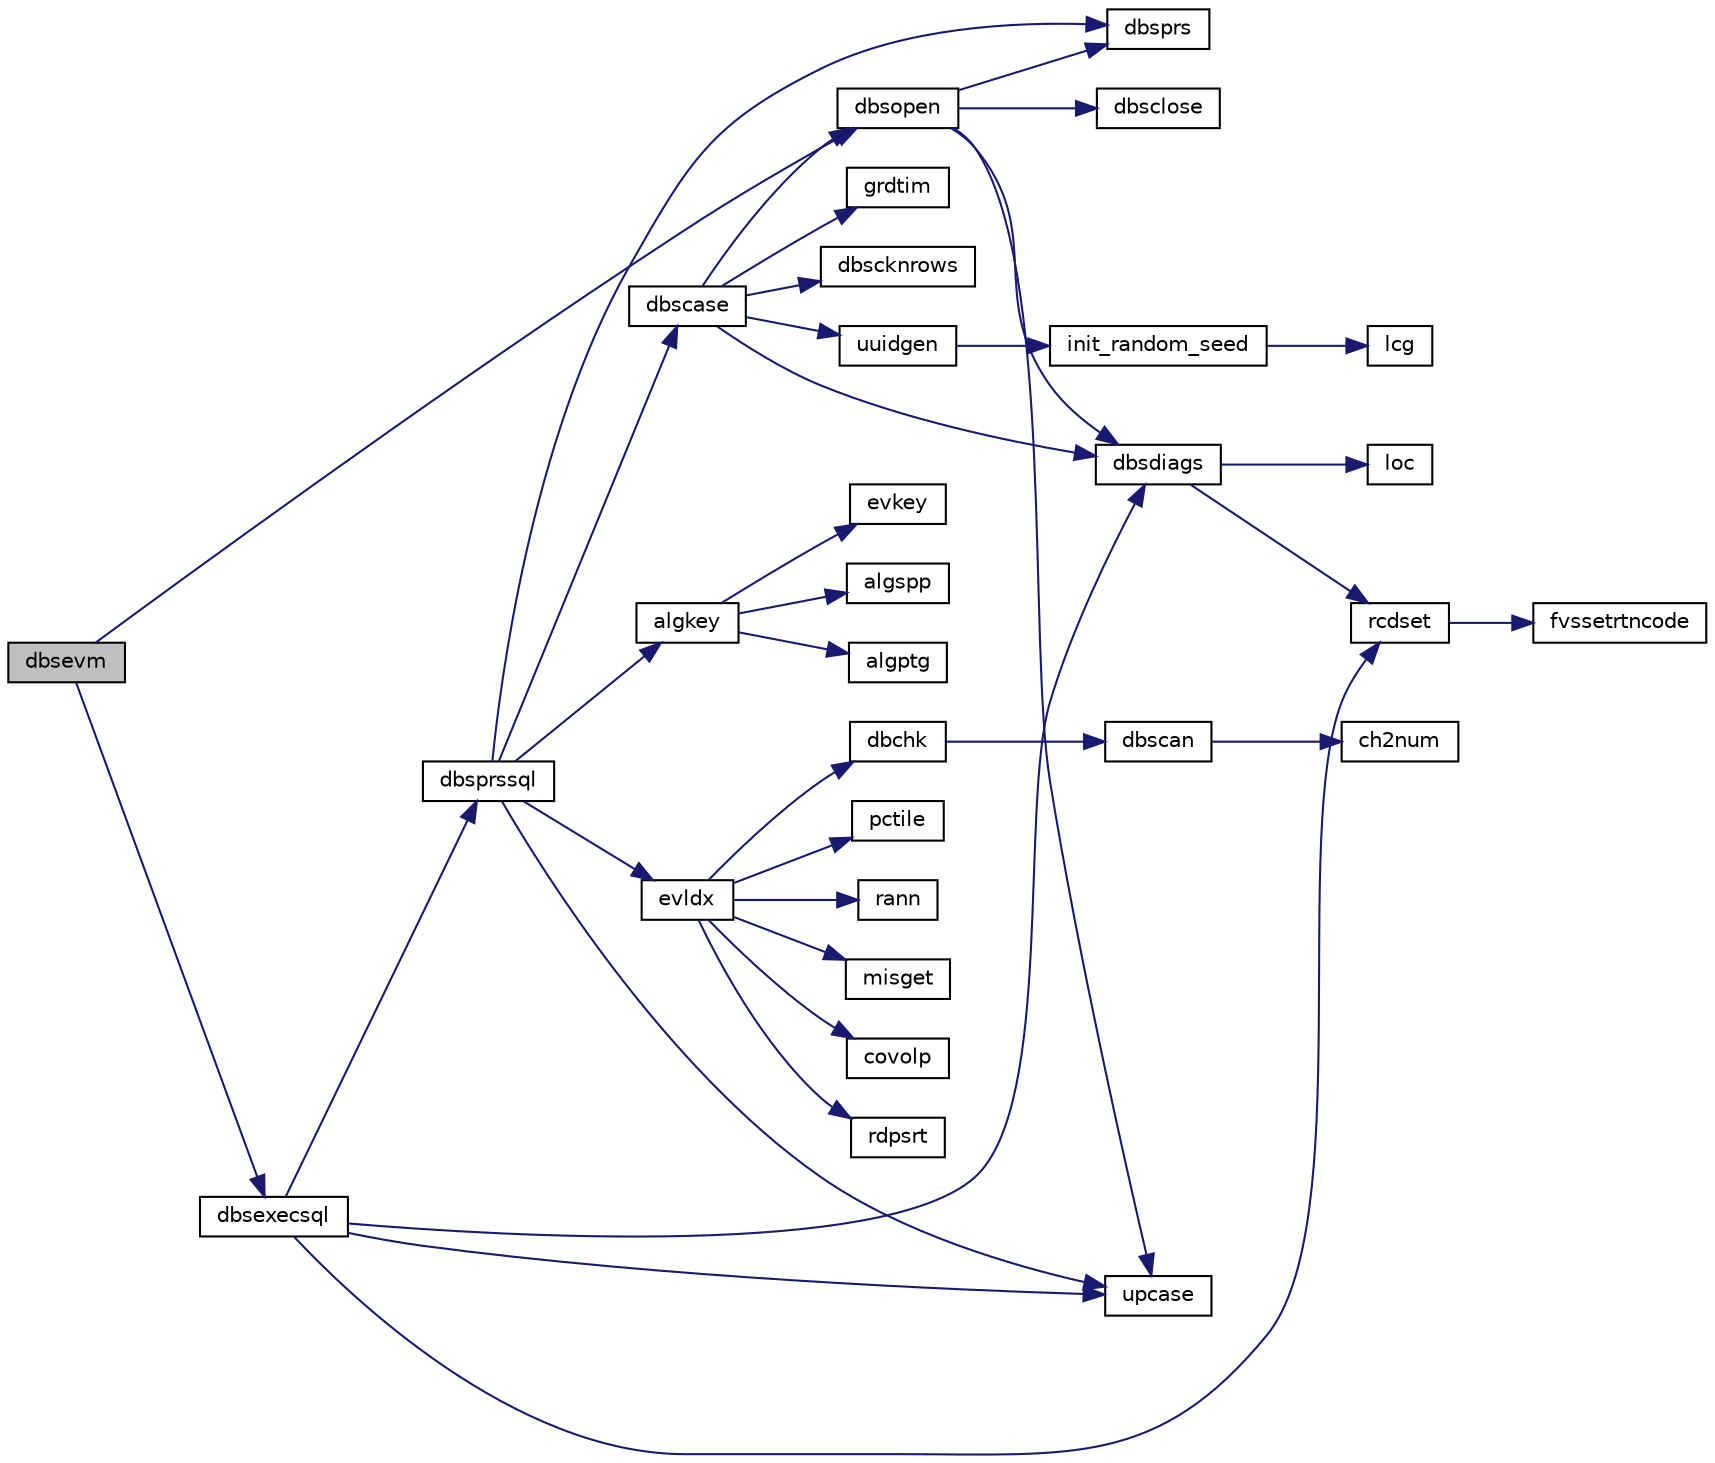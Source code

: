 digraph "dbsevm"
{
  edge [fontname="Helvetica",fontsize="10",labelfontname="Helvetica",labelfontsize="10"];
  node [fontname="Helvetica",fontsize="10",shape=record];
  rankdir="LR";
  Node1 [label="dbsevm",height=0.2,width=0.4,color="black", fillcolor="grey75", style="filled", fontcolor="black"];
  Node1 -> Node2 [color="midnightblue",fontsize="10",style="solid",fontname="Helvetica"];
  Node2 [label="dbsopen",height=0.2,width=0.4,color="black", fillcolor="white", style="filled",URL="$dbsopen_8f.html#a3e8dabe730ff2a86c085489e3e88b637"];
  Node2 -> Node3 [color="midnightblue",fontsize="10",style="solid",fontname="Helvetica"];
  Node3 [label="dbsclose",height=0.2,width=0.4,color="black", fillcolor="white", style="filled",URL="$dbsclose_8f.html#aed2197b8dac3e7cc05ea998c5322bca4"];
  Node2 -> Node4 [color="midnightblue",fontsize="10",style="solid",fontname="Helvetica"];
  Node4 [label="upcase",height=0.2,width=0.4,color="black", fillcolor="white", style="filled",URL="$upcase_8f.html#a412a50f91650f78ed984862cdcd7a60d"];
  Node2 -> Node5 [color="midnightblue",fontsize="10",style="solid",fontname="Helvetica"];
  Node5 [label="dbsprs",height=0.2,width=0.4,color="black", fillcolor="white", style="filled",URL="$dbsprs_8f.html#a115f4b725c9a25082da8a39e199486cf"];
  Node2 -> Node6 [color="midnightblue",fontsize="10",style="solid",fontname="Helvetica"];
  Node6 [label="dbsdiags",height=0.2,width=0.4,color="black", fillcolor="white", style="filled",URL="$dbsdiags_8f.html#a15a17a1fbf3da59a37155705f6dc1d98"];
  Node6 -> Node7 [color="midnightblue",fontsize="10",style="solid",fontname="Helvetica"];
  Node7 [label="loc",height=0.2,width=0.4,color="black", fillcolor="white", style="filled",URL="$bur__brn_8c.html#a3c8b7f0fcc184328ecbdff756e8bb21a"];
  Node6 -> Node8 [color="midnightblue",fontsize="10",style="solid",fontname="Helvetica"];
  Node8 [label="rcdset",height=0.2,width=0.4,color="black", fillcolor="white", style="filled",URL="$rcdset_8f.html#a1dba8a40ee085d920a3ebb27fcd34a59"];
  Node8 -> Node9 [color="midnightblue",fontsize="10",style="solid",fontname="Helvetica"];
  Node9 [label="fvssetrtncode",height=0.2,width=0.4,color="black", fillcolor="white", style="filled",URL="$cmdline_8f.html#a079170808ee3336a99645e9e57dfe5a9"];
  Node1 -> Node10 [color="midnightblue",fontsize="10",style="solid",fontname="Helvetica"];
  Node10 [label="dbsexecsql",height=0.2,width=0.4,color="black", fillcolor="white", style="filled",URL="$dbsexecsql_8f.html#ac376580edc459e93bb99d4da1803c1a5"];
  Node10 -> Node11 [color="midnightblue",fontsize="10",style="solid",fontname="Helvetica"];
  Node11 [label="dbsprssql",height=0.2,width=0.4,color="black", fillcolor="white", style="filled",URL="$dbsprssql_8f.html#afccfe81991496d83f08690da1ebec7bf"];
  Node11 -> Node5 [color="midnightblue",fontsize="10",style="solid",fontname="Helvetica"];
  Node11 -> Node4 [color="midnightblue",fontsize="10",style="solid",fontname="Helvetica"];
  Node11 -> Node12 [color="midnightblue",fontsize="10",style="solid",fontname="Helvetica"];
  Node12 [label="dbscase",height=0.2,width=0.4,color="black", fillcolor="white", style="filled",URL="$dbscase_8f.html#a245165c65b7faa315380a4704d9a2acb"];
  Node12 -> Node13 [color="midnightblue",fontsize="10",style="solid",fontname="Helvetica"];
  Node13 [label="grdtim",height=0.2,width=0.4,color="black", fillcolor="white", style="filled",URL="$grdtim_8f.html#ad10217068165ab4b799e84db9a37e052"];
  Node12 -> Node2 [color="midnightblue",fontsize="10",style="solid",fontname="Helvetica"];
  Node12 -> Node6 [color="midnightblue",fontsize="10",style="solid",fontname="Helvetica"];
  Node12 -> Node14 [color="midnightblue",fontsize="10",style="solid",fontname="Helvetica"];
  Node14 [label="dbscknrows",height=0.2,width=0.4,color="black", fillcolor="white", style="filled",URL="$dbscknrows_8f.html#ac66e1b51447683e5f478285853226665"];
  Node12 -> Node15 [color="midnightblue",fontsize="10",style="solid",fontname="Helvetica"];
  Node15 [label="uuidgen",height=0.2,width=0.4,color="black", fillcolor="white", style="filled",URL="$uuidgen_8f.html#a46f32e368f6aef2de2f1d5f13b542ef5"];
  Node15 -> Node16 [color="midnightblue",fontsize="10",style="solid",fontname="Helvetica"];
  Node16 [label="init_random_seed",height=0.2,width=0.4,color="black", fillcolor="white", style="filled",URL="$uuidgen_8f.html#a683a42362f933d86450f8e79e7d9452b"];
  Node16 -> Node17 [color="midnightblue",fontsize="10",style="solid",fontname="Helvetica"];
  Node17 [label="lcg",height=0.2,width=0.4,color="black", fillcolor="white", style="filled",URL="$uuidgen_8f.html#a9f48bad95c20db482c161f1b1195e7a6"];
  Node11 -> Node18 [color="midnightblue",fontsize="10",style="solid",fontname="Helvetica"];
  Node18 [label="algkey",height=0.2,width=0.4,color="black", fillcolor="white", style="filled",URL="$algkey_8f.html#af4ec0db3053891bbd430e63da8431e46"];
  Node18 -> Node19 [color="midnightblue",fontsize="10",style="solid",fontname="Helvetica"];
  Node19 [label="algspp",height=0.2,width=0.4,color="black", fillcolor="white", style="filled",URL="$algspp_8f.html#a168daddd8cea4fb5a0d4c73c96e0bbdc"];
  Node18 -> Node20 [color="midnightblue",fontsize="10",style="solid",fontname="Helvetica"];
  Node20 [label="algptg",height=0.2,width=0.4,color="black", fillcolor="white", style="filled",URL="$algptg_8f.html#a41145d20a0141322326ff4e9f12d821d"];
  Node18 -> Node21 [color="midnightblue",fontsize="10",style="solid",fontname="Helvetica"];
  Node21 [label="evkey",height=0.2,width=0.4,color="black", fillcolor="white", style="filled",URL="$evkey_8f.html#aedd8146bb059fc0ecc495668293a50e3"];
  Node11 -> Node22 [color="midnightblue",fontsize="10",style="solid",fontname="Helvetica"];
  Node22 [label="evldx",height=0.2,width=0.4,color="black", fillcolor="white", style="filled",URL="$evldx_8f.html#adb0d63ac59f362dfb6e7b6cf34509669"];
  Node22 -> Node23 [color="midnightblue",fontsize="10",style="solid",fontname="Helvetica"];
  Node23 [label="rann",height=0.2,width=0.4,color="black", fillcolor="white", style="filled",URL="$rann_8f.html#adcf580f559b80223c24308901aeda3c0"];
  Node22 -> Node24 [color="midnightblue",fontsize="10",style="solid",fontname="Helvetica"];
  Node24 [label="dbchk",height=0.2,width=0.4,color="black", fillcolor="white", style="filled",URL="$dbchk_8f.html#a50e82b8d87ebaeb63d8e1abab05bc20b"];
  Node24 -> Node25 [color="midnightblue",fontsize="10",style="solid",fontname="Helvetica"];
  Node25 [label="dbscan",height=0.2,width=0.4,color="black", fillcolor="white", style="filled",URL="$dbscan_8f.html#a18f1eb65a1dbf6141e44b1ac4a10757e"];
  Node25 -> Node26 [color="midnightblue",fontsize="10",style="solid",fontname="Helvetica"];
  Node26 [label="ch2num",height=0.2,width=0.4,color="black", fillcolor="white", style="filled",URL="$ch2num_8f.html#acc5a9987290b4e6c8cfe65bd2cd93540"];
  Node22 -> Node27 [color="midnightblue",fontsize="10",style="solid",fontname="Helvetica"];
  Node27 [label="misget",height=0.2,width=0.4,color="black", fillcolor="white", style="filled",URL="$misget_8f.html#a1287765232a4e41af838bb4967b34007"];
  Node22 -> Node28 [color="midnightblue",fontsize="10",style="solid",fontname="Helvetica"];
  Node28 [label="covolp",height=0.2,width=0.4,color="black", fillcolor="white", style="filled",URL="$covolp_8f.html#a03e184cd2613360b70dd021f8da2f5d6"];
  Node22 -> Node29 [color="midnightblue",fontsize="10",style="solid",fontname="Helvetica"];
  Node29 [label="rdpsrt",height=0.2,width=0.4,color="black", fillcolor="white", style="filled",URL="$rdpsrt_8f.html#a0f0c79b72af19ed56f74ee89ecae6877"];
  Node22 -> Node30 [color="midnightblue",fontsize="10",style="solid",fontname="Helvetica"];
  Node30 [label="pctile",height=0.2,width=0.4,color="black", fillcolor="white", style="filled",URL="$pctile_8f.html#a12d7263064b7cef81de7e72852800b83"];
  Node10 -> Node8 [color="midnightblue",fontsize="10",style="solid",fontname="Helvetica"];
  Node10 -> Node6 [color="midnightblue",fontsize="10",style="solid",fontname="Helvetica"];
  Node10 -> Node4 [color="midnightblue",fontsize="10",style="solid",fontname="Helvetica"];
}
